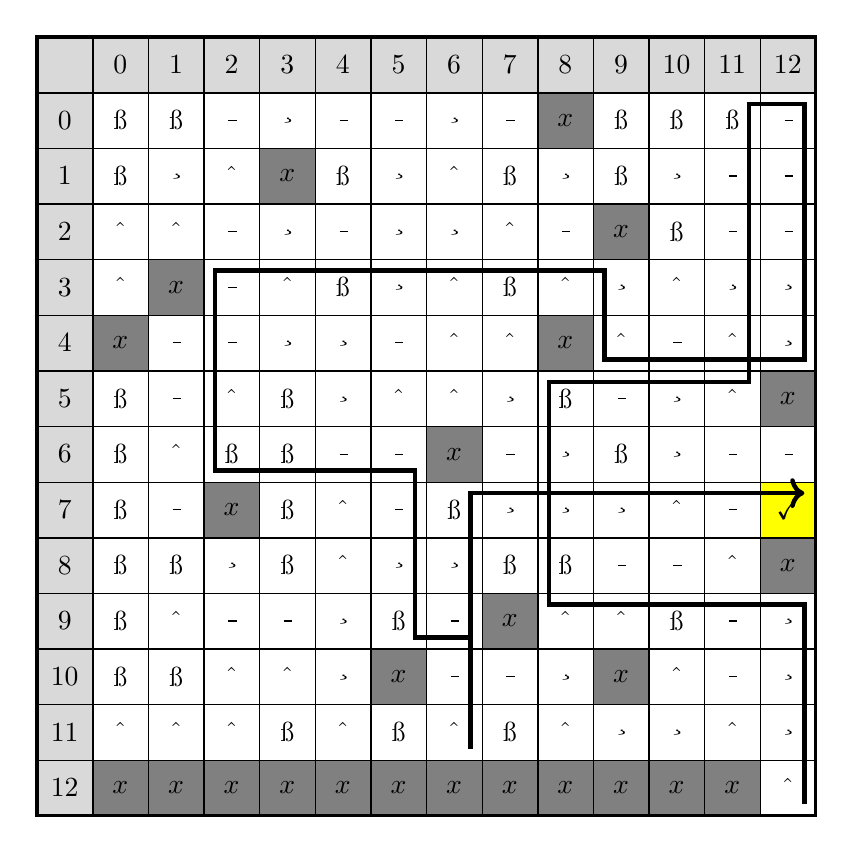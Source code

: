 \begin{tikzpicture}[every node/.style={anchor=center}]
	\matrix (table) [
		matrix of nodes,
		nodes={draw, minimum height=20pt, minimum width=20pt, anchor=center, line width=.1pt},
		nodes in empty cells,
		execute at begin node = $,
		execute at end node = $,
		column 1/.style={nodes={fill=gray!30, execute at begin node=$, execute at end node=$}},
		row 1/.style={nodes={fill=gray!30, execute at begin node=$, execute at end node=$}}
	]{
   & 0 & 1 & 2 & 3 & 4 & 5 & 6 & 7 & 8 & 9 & 10 & 11 & 12 \\
 0 & → & → & ↓ & ← & ↓ & ↓ & ← & ↓ & |[fill=Gray]| x & → & → & → & ↓ \\
 1 & → & ← & ↑ & |[fill=Gray]| x & → & ← & ↑ & → & ← & → & ← & ↓ & ↓ \\
 2 & ↑ & ↑ & ↓ & ← & ↓ & ← & ← & ↑ & ↓ & |[fill=Gray]| x & → & ↓ & ↓ \\
 3 & ↑ & |[fill=Gray]| x & ↓ & ↑ & → & ← & ↑ & → & ↑ & ← & ↑ & ← & ← \\
 4 & |[fill=Gray]| x & ↓ & ↓ & ← & ← & ↓ & ↑ & ↑ & |[fill=Gray]| x & ↑ & ↓ & ↑ & ← \\
 5 & → & ↓ & ↑ & → & ← & ↑ & ↑ & ← & → & ↓ & ← & ↑ & |[fill=Gray]| x \\
 6 & → & ↑ & → & → & ↓ & ↓ & |[fill=Gray]| x & ↓ & ← & → & ← & ↓ & ↓ \\
 7 & → & ↓ & |[fill=Gray]| x & → & ↑ & ↓ & → & ← & ← & ← & ↑ & ↓ & |[fill=Yellow]| \checkmark{} \\
 8 & → & → & ← & → & ↑ & ← & ← & → & → & ↓ & ↓ & ↑ & |[fill=Gray]| x \\
 9 & → & ↑ & ↓ & ↓ & ← & → & ↓ & |[fill=Gray]| x & ↑ & ↑ & → & ↓ & ← \\
10 & → & → & ↑ & ↑ & ← & |[fill=Gray]| x & ↓ & ↓ & ← & |[fill=Gray]| x & ↑ & ↓ & ← \\
11 & ↑ & ↑ & ↑ & → & ↑ & → & ↑ & → & ↑ & ← & ← & ↑ & ← \\
12 & |[fill=Gray]| x & |[fill=Gray]| x & |[fill=Gray]| x & |[fill=Gray]| x & |[fill=Gray]| x & |[fill=Gray]| x & |[fill=Gray]| x & |[fill=Gray]| x & |[fill=Gray]| x & |[fill=Gray]| x & |[fill=Gray]| x & |[fill=Gray]| x & ↑ \\
	};

	\foreach \row in {2,...,14} {
		\foreach \col in {2,...,14} {
			\pgfmathtruncatemacro{\rown}{\row - 2} % Adjust row number
			\pgfmathtruncatemacro{\coln}{\col - 2} % Adjust column number
			\node (c\rown\coln) at (table-\row-\col) {};

			\edef\cellname{c\rown\coln}
			\foreach \dir/\dx/\dy in {u/0/6pt, d/0/-6pt, l/-6pt/0, r/6pt/0, 
									  ul/-6pt/6pt, ur/6pt/6pt, 
									  dl/-6pt/-6pt, dr/6pt/-6pt} {
				\path (\cellname.center) ++(\dx, \dy) node (\cellname\dir) {};
			}
		}
	}
	\node[fit=(table-1-1)(table-14-14), draw, very thick, inner sep=0pt] {};

	\draw [->, ultra thick]
	(c1212dr.center) -- (c912ur.center) -- (c98ul.center) -- (c58ul.center) -- (c511ur.center) -- (c011ur.center) -- (c012ur.center) -- (c412dr.center) -- (c49dl.center) -- (c39ul.center) -- (c32ul.center) -- (c62dl.center) -- (c65dr.center) -- (c95dr.center) -- (c96dr.center) -- (c116dr.center) -- (c76ur.center) -- (c712ur.center);

\end{tikzpicture}

